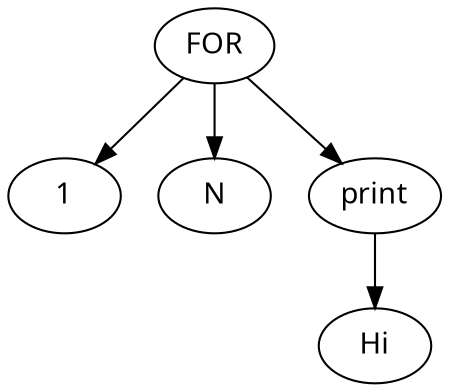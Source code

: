 digraph G {
	graph [fontname = "Times"];
	node [fontname =  "Gill Sans"];
	edge [fontname =  "Gill Sans"];
	"FOR"->"1"
	"FOR"->"N"
	"FOR"->"print"
	"print"-> "Hi"
}

